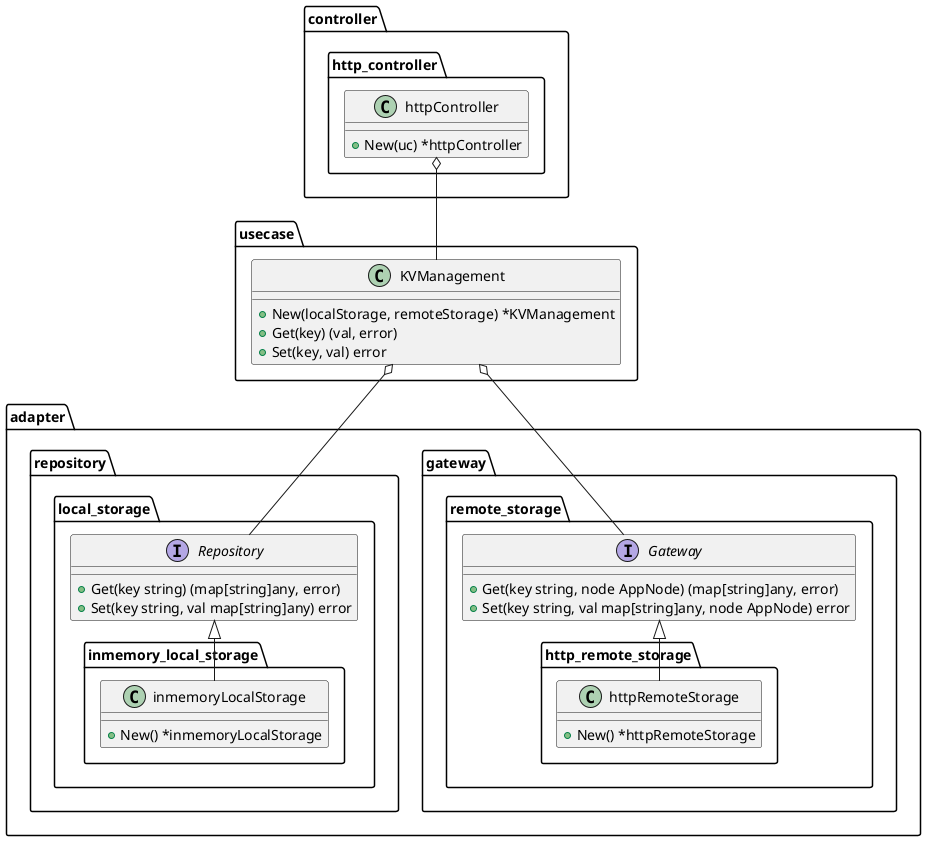 @startuml
package adapter.gateway.remote_storage{
    interface Gateway{
        + Get(key string, node AppNode) (map[string]any, error)
        + Set(key string, val map[string]any, node AppNode) error
    }

    package http_remote_storage{
        class httpRemoteStorage{
            + New() *httpRemoteStorage
        }
    }

    http_remote_storage.httpRemoteStorage -up-|> Gateway
}

package adapter.repository.local_storage{
    interface Repository{
        + Get(key string) (map[string]any, error)
	    + Set(key string, val map[string]any) error
    }
    package inmemory_local_storage{
        class inmemoryLocalStorage{
            + New() *inmemoryLocalStorage
        }
    }
    inmemory_local_storage.inmemoryLocalStorage -up-|> Repository
}

package usecase{
    class KVManagement{
        + New(localStorage, remoteStorage) *KVManagement
        + Get(key) (val, error)
        + Set(key, val) error
    }
}
usecase.KVManagement o-down- adapter.repository.local_storage.Repository
usecase.KVManagement o-down- adapter.gateway.remote_storage.Gateway

package controller.http_controller{
    class httpController{
        + New(uc) *httpController
    }
}
controller.http_controller.httpController o-down- usecase.KVManagement
@enduml